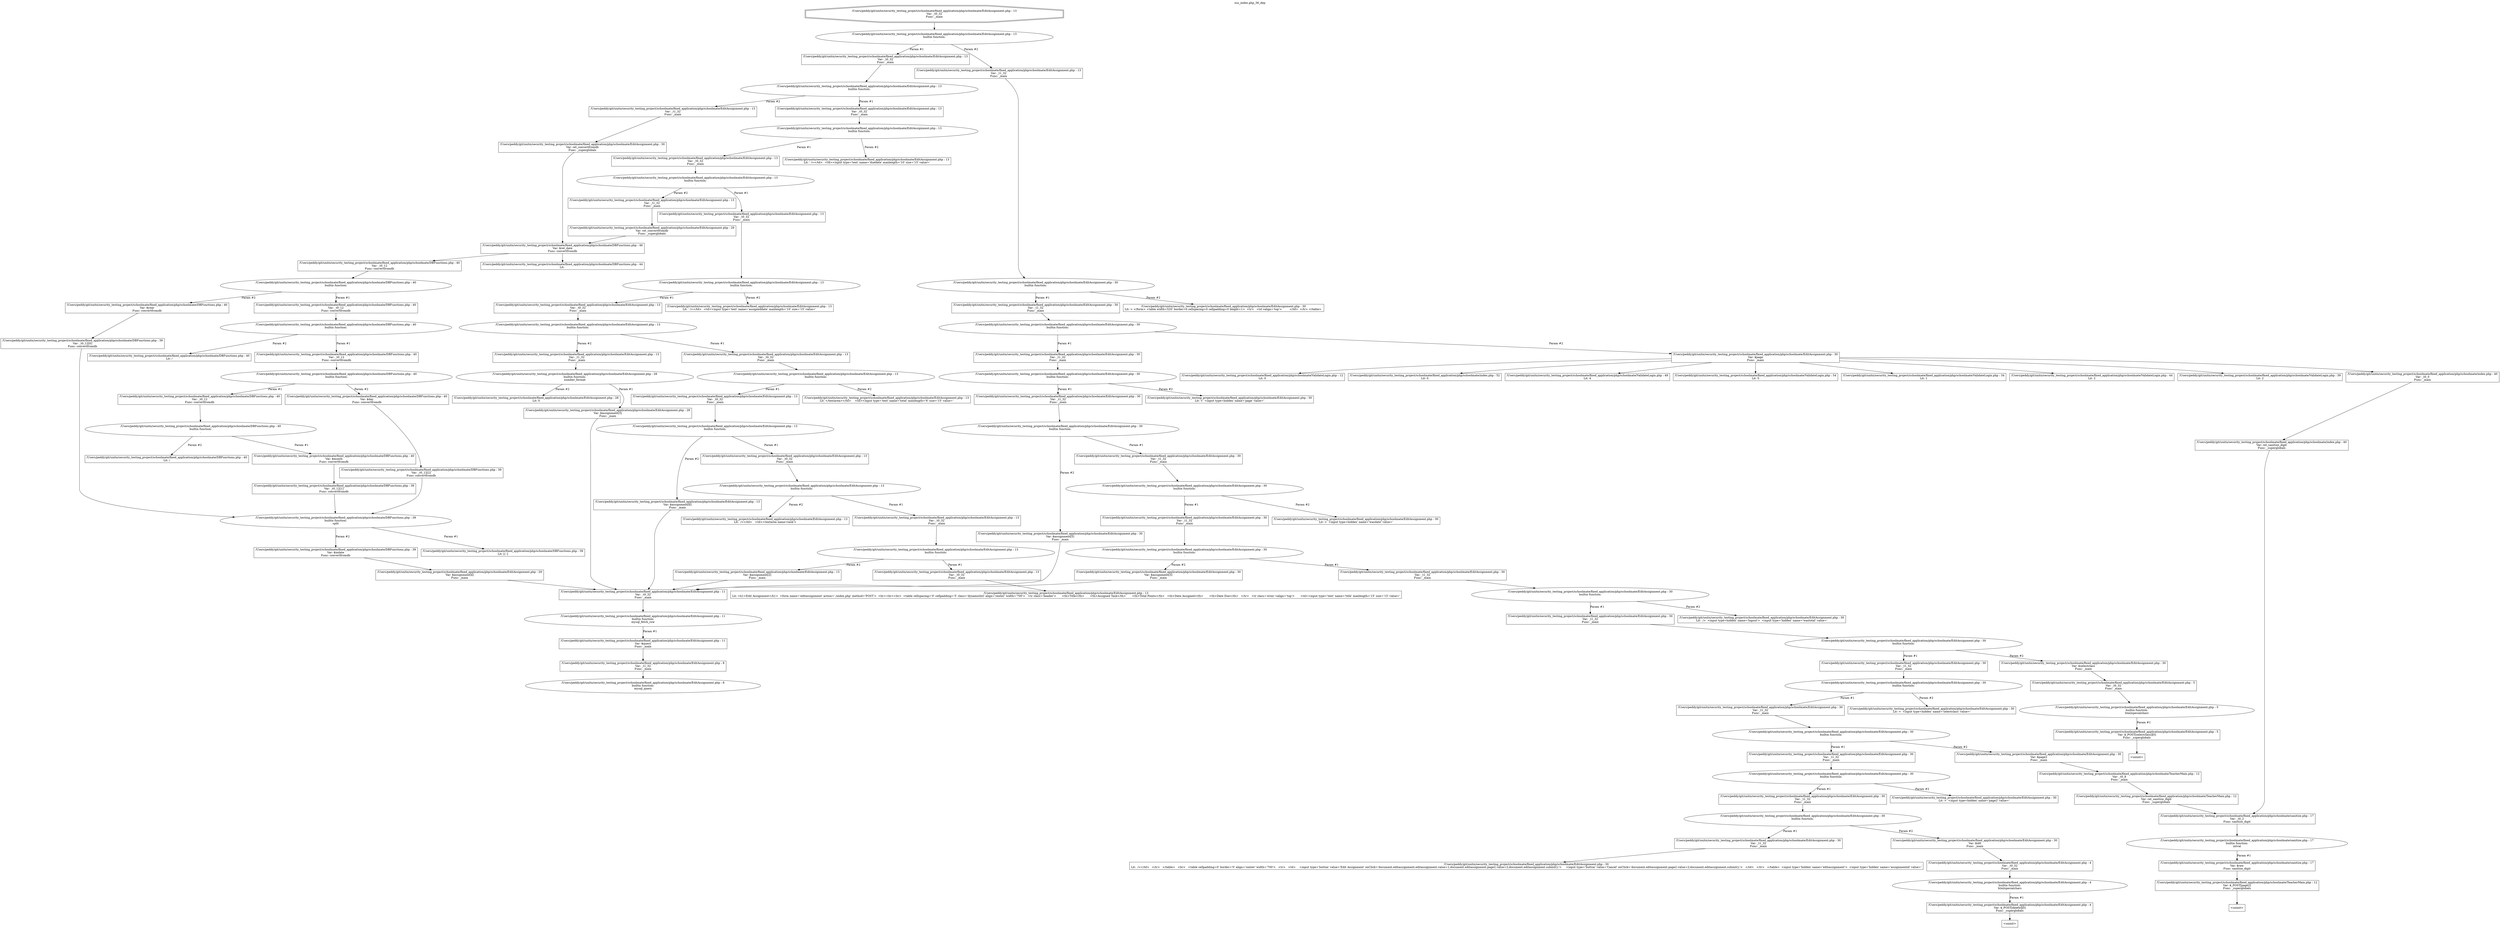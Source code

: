 digraph cfg {
  label="xss_index.php_36_dep";
  labelloc=t;
  n1 [shape=doubleoctagon, label="/Users/peddy/git/unitn/security_testing_project/schoolmate/fixed_application/php/schoolmate/EditAssignment.php : 13\nVar: _t0_32\nFunc: _main\n"];
  n2 [shape=ellipse, label="/Users/peddy/git/unitn/security_testing_project/schoolmate/fixed_application/php/schoolmate/EditAssignment.php : 13\nbuiltin function:\n.\n"];
  n3 [shape=box, label="/Users/peddy/git/unitn/security_testing_project/schoolmate/fixed_application/php/schoolmate/EditAssignment.php : 13\nVar: _t0_32\nFunc: _main\n"];
  n4 [shape=ellipse, label="/Users/peddy/git/unitn/security_testing_project/schoolmate/fixed_application/php/schoolmate/EditAssignment.php : 13\nbuiltin function:\n.\n"];
  n5 [shape=box, label="/Users/peddy/git/unitn/security_testing_project/schoolmate/fixed_application/php/schoolmate/EditAssignment.php : 13\nVar: _t0_32\nFunc: _main\n"];
  n6 [shape=ellipse, label="/Users/peddy/git/unitn/security_testing_project/schoolmate/fixed_application/php/schoolmate/EditAssignment.php : 13\nbuiltin function:\n.\n"];
  n7 [shape=box, label="/Users/peddy/git/unitn/security_testing_project/schoolmate/fixed_application/php/schoolmate/EditAssignment.php : 13\nVar: _t0_32\nFunc: _main\n"];
  n8 [shape=ellipse, label="/Users/peddy/git/unitn/security_testing_project/schoolmate/fixed_application/php/schoolmate/EditAssignment.php : 13\nbuiltin function:\n.\n"];
  n9 [shape=box, label="/Users/peddy/git/unitn/security_testing_project/schoolmate/fixed_application/php/schoolmate/EditAssignment.php : 13\nVar: _t0_32\nFunc: _main\n"];
  n10 [shape=ellipse, label="/Users/peddy/git/unitn/security_testing_project/schoolmate/fixed_application/php/schoolmate/EditAssignment.php : 13\nbuiltin function:\n.\n"];
  n11 [shape=box, label="/Users/peddy/git/unitn/security_testing_project/schoolmate/fixed_application/php/schoolmate/EditAssignment.php : 13\nVar: _t0_32\nFunc: _main\n"];
  n12 [shape=ellipse, label="/Users/peddy/git/unitn/security_testing_project/schoolmate/fixed_application/php/schoolmate/EditAssignment.php : 13\nbuiltin function:\n.\n"];
  n13 [shape=box, label="/Users/peddy/git/unitn/security_testing_project/schoolmate/fixed_application/php/schoolmate/EditAssignment.php : 13\nVar: _t0_32\nFunc: _main\n"];
  n14 [shape=ellipse, label="/Users/peddy/git/unitn/security_testing_project/schoolmate/fixed_application/php/schoolmate/EditAssignment.php : 13\nbuiltin function:\n.\n"];
  n15 [shape=box, label="/Users/peddy/git/unitn/security_testing_project/schoolmate/fixed_application/php/schoolmate/EditAssignment.php : 13\nVar: _t0_32\nFunc: _main\n"];
  n16 [shape=ellipse, label="/Users/peddy/git/unitn/security_testing_project/schoolmate/fixed_application/php/schoolmate/EditAssignment.php : 13\nbuiltin function:\n.\n"];
  n17 [shape=box, label="/Users/peddy/git/unitn/security_testing_project/schoolmate/fixed_application/php/schoolmate/EditAssignment.php : 13\nVar: _t0_32\nFunc: _main\n"];
  n18 [shape=ellipse, label="/Users/peddy/git/unitn/security_testing_project/schoolmate/fixed_application/php/schoolmate/EditAssignment.php : 13\nbuiltin function:\n.\n"];
  n19 [shape=box, label="/Users/peddy/git/unitn/security_testing_project/schoolmate/fixed_application/php/schoolmate/EditAssignment.php : 13\nVar: _t0_32\nFunc: _main\n"];
  n20 [shape=ellipse, label="/Users/peddy/git/unitn/security_testing_project/schoolmate/fixed_application/php/schoolmate/EditAssignment.php : 13\nbuiltin function:\n.\n"];
  n21 [shape=box, label="/Users/peddy/git/unitn/security_testing_project/schoolmate/fixed_application/php/schoolmate/EditAssignment.php : 13\nVar: _t0_32\nFunc: _main\n"];
  n22 [shape=box, label="/Users/peddy/git/unitn/security_testing_project/schoolmate/fixed_application/php/schoolmate/EditAssignment.php : 13\nLit: <h1>Edit Assignment</h1>  <form name='editassignment' action='./index.php' method='POST'>  <br><br><br>  <table cellspacing='0' cellpadding='5' class='dynamiclist' align='center' width='700'>   <tr class='header'>	<th>Title</th>	<th>Assigned Task</th>	<th>Total Points</th>	<th>Date Assigned</th>	<th>Date Due</th>   </tr>   <tr class='even' valign='top'>	<td><input type='text' name='title' maxlength='15' size='15' value='\n"];
  n23 [shape=box, label="/Users/peddy/git/unitn/security_testing_project/schoolmate/fixed_application/php/schoolmate/EditAssignment.php : 13\nVar: $assignment[2]\nFunc: _main\n"];
  n24 [shape=box, label="/Users/peddy/git/unitn/security_testing_project/schoolmate/fixed_application/php/schoolmate/EditAssignment.php : 11\nVar: _t0_32\nFunc: _main\n"];
  n25 [shape=ellipse, label="/Users/peddy/git/unitn/security_testing_project/schoolmate/fixed_application/php/schoolmate/EditAssignment.php : 11\nbuiltin function:\nmysql_fetch_row\n"];
  n26 [shape=box, label="/Users/peddy/git/unitn/security_testing_project/schoolmate/fixed_application/php/schoolmate/EditAssignment.php : 11\nVar: $query\nFunc: _main\n"];
  n27 [shape=box, label="/Users/peddy/git/unitn/security_testing_project/schoolmate/fixed_application/php/schoolmate/EditAssignment.php : 8\nVar: _t1_32\nFunc: _main\n"];
  n28 [shape=ellipse, label="/Users/peddy/git/unitn/security_testing_project/schoolmate/fixed_application/php/schoolmate/EditAssignment.php : 8\nbuiltin function:\nmysql_query\n"];
  n29 [shape=box, label="/Users/peddy/git/unitn/security_testing_project/schoolmate/fixed_application/php/schoolmate/EditAssignment.php : 13\nLit:  /></td>	<td><textarea name=task'>\n"];
  n30 [shape=box, label="/Users/peddy/git/unitn/security_testing_project/schoolmate/fixed_application/php/schoolmate/EditAssignment.php : 13\nVar: $assignment[6]\nFunc: _main\n"];
  n31 [shape=box, label="/Users/peddy/git/unitn/security_testing_project/schoolmate/fixed_application/php/schoolmate/EditAssignment.php : 13\nLit: </textarea></td>	<td><input type='text' name='total' maxlength='6' size='15' value='\n"];
  n32 [shape=box, label="/Users/peddy/git/unitn/security_testing_project/schoolmate/fixed_application/php/schoolmate/EditAssignment.php : 13\nVar: _t1_32\nFunc: _main\n"];
  n33 [shape=ellipse, label="/Users/peddy/git/unitn/security_testing_project/schoolmate/fixed_application/php/schoolmate/EditAssignment.php : 28\nbuiltin function:\nnumber_format\n"];
  n34 [shape=box, label="/Users/peddy/git/unitn/security_testing_project/schoolmate/fixed_application/php/schoolmate/EditAssignment.php : 28\nVar: $assignment[3]\nFunc: _main\n"];
  n35 [shape=box, label="/Users/peddy/git/unitn/security_testing_project/schoolmate/fixed_application/php/schoolmate/EditAssignment.php : 28\nLit: 0\n"];
  n36 [shape=box, label="/Users/peddy/git/unitn/security_testing_project/schoolmate/fixed_application/php/schoolmate/EditAssignment.php : 13\nLit: ' /></td>	<td><input type='text' name='assigneddate' maxlength='10' size='15' value='\n"];
  n37 [shape=box, label="/Users/peddy/git/unitn/security_testing_project/schoolmate/fixed_application/php/schoolmate/EditAssignment.php : 13\nVar: _t1_32\nFunc: _main\n"];
  n38 [shape=box, label="/Users/peddy/git/unitn/security_testing_project/schoolmate/fixed_application/php/schoolmate/EditAssignment.php : 29\nVar: ret_convertfromdb\nFunc: _superglobals\n"];
  n39 [shape=box, label="/Users/peddy/git/unitn/security_testing_project/schoolmate/fixed_application/php/schoolmate/DBFunctions.php : 46\nVar: $ret_date\nFunc: convertfromdb\n"];
  n40 [shape=box, label="/Users/peddy/git/unitn/security_testing_project/schoolmate/fixed_application/php/schoolmate/DBFunctions.php : 44\nLit: \n"];
  n41 [shape=box, label="/Users/peddy/git/unitn/security_testing_project/schoolmate/fixed_application/php/schoolmate/DBFunctions.php : 40\nVar: _t0_12\nFunc: convertfromdb\n"];
  n42 [shape=ellipse, label="/Users/peddy/git/unitn/security_testing_project/schoolmate/fixed_application/php/schoolmate/DBFunctions.php : 40\nbuiltin function:\n.\n"];
  n43 [shape=box, label="/Users/peddy/git/unitn/security_testing_project/schoolmate/fixed_application/php/schoolmate/DBFunctions.php : 40\nVar: _t0_12\nFunc: convertfromdb\n"];
  n44 [shape=ellipse, label="/Users/peddy/git/unitn/security_testing_project/schoolmate/fixed_application/php/schoolmate/DBFunctions.php : 40\nbuiltin function:\n.\n"];
  n45 [shape=box, label="/Users/peddy/git/unitn/security_testing_project/schoolmate/fixed_application/php/schoolmate/DBFunctions.php : 40\nVar: _t0_12\nFunc: convertfromdb\n"];
  n46 [shape=ellipse, label="/Users/peddy/git/unitn/security_testing_project/schoolmate/fixed_application/php/schoolmate/DBFunctions.php : 40\nbuiltin function:\n.\n"];
  n47 [shape=box, label="/Users/peddy/git/unitn/security_testing_project/schoolmate/fixed_application/php/schoolmate/DBFunctions.php : 40\nVar: _t0_12\nFunc: convertfromdb\n"];
  n48 [shape=ellipse, label="/Users/peddy/git/unitn/security_testing_project/schoolmate/fixed_application/php/schoolmate/DBFunctions.php : 40\nbuiltin function:\n.\n"];
  n49 [shape=box, label="/Users/peddy/git/unitn/security_testing_project/schoolmate/fixed_application/php/schoolmate/DBFunctions.php : 40\nVar: $month\nFunc: convertfromdb\n"];
  n50 [shape=box, label="/Users/peddy/git/unitn/security_testing_project/schoolmate/fixed_application/php/schoolmate/DBFunctions.php : 39\nVar: _t0_12[1]\nFunc: convertfromdb\n"];
  n51 [shape=ellipse, label="/Users/peddy/git/unitn/security_testing_project/schoolmate/fixed_application/php/schoolmate/DBFunctions.php : 39\nbuiltin function:\nsplit\n"];
  n52 [shape=box, label="/Users/peddy/git/unitn/security_testing_project/schoolmate/fixed_application/php/schoolmate/DBFunctions.php : 39\nLit: [/.-]\n"];
  n53 [shape=box, label="/Users/peddy/git/unitn/security_testing_project/schoolmate/fixed_application/php/schoolmate/DBFunctions.php : 39\nVar: $indate\nFunc: convertfromdb\n"];
  n54 [shape=box, label="/Users/peddy/git/unitn/security_testing_project/schoolmate/fixed_application/php/schoolmate/EditAssignment.php : 29\nVar: $assignment[4]\nFunc: _main\n"];
  n55 [shape=box, label="/Users/peddy/git/unitn/security_testing_project/schoolmate/fixed_application/php/schoolmate/DBFunctions.php : 40\nLit: /\n"];
  n56 [shape=box, label="/Users/peddy/git/unitn/security_testing_project/schoolmate/fixed_application/php/schoolmate/DBFunctions.php : 40\nVar: $day\nFunc: convertfromdb\n"];
  n57 [shape=box, label="/Users/peddy/git/unitn/security_testing_project/schoolmate/fixed_application/php/schoolmate/DBFunctions.php : 39\nVar: _t0_12[2]\nFunc: convertfromdb\n"];
  n58 [shape=box, label="/Users/peddy/git/unitn/security_testing_project/schoolmate/fixed_application/php/schoolmate/DBFunctions.php : 40\nLit: /\n"];
  n59 [shape=box, label="/Users/peddy/git/unitn/security_testing_project/schoolmate/fixed_application/php/schoolmate/DBFunctions.php : 40\nVar: $year\nFunc: convertfromdb\n"];
  n60 [shape=box, label="/Users/peddy/git/unitn/security_testing_project/schoolmate/fixed_application/php/schoolmate/DBFunctions.php : 39\nVar: _t0_12[0]\nFunc: convertfromdb\n"];
  n61 [shape=box, label="/Users/peddy/git/unitn/security_testing_project/schoolmate/fixed_application/php/schoolmate/EditAssignment.php : 13\nLit: ' /></td>	<td><input type='text' name='duedate' maxlength='10' size='15' value='\n"];
  n62 [shape=box, label="/Users/peddy/git/unitn/security_testing_project/schoolmate/fixed_application/php/schoolmate/EditAssignment.php : 13\nVar: _t1_32\nFunc: _main\n"];
  n63 [shape=box, label="/Users/peddy/git/unitn/security_testing_project/schoolmate/fixed_application/php/schoolmate/EditAssignment.php : 30\nVar: ret_convertfromdb\nFunc: _superglobals\n"];
  n64 [shape=box, label="/Users/peddy/git/unitn/security_testing_project/schoolmate/fixed_application/php/schoolmate/EditAssignment.php : 13\nVar: _t1_32\nFunc: _main\n"];
  n65 [shape=ellipse, label="/Users/peddy/git/unitn/security_testing_project/schoolmate/fixed_application/php/schoolmate/EditAssignment.php : 30\nbuiltin function:\n.\n"];
  n66 [shape=box, label="/Users/peddy/git/unitn/security_testing_project/schoolmate/fixed_application/php/schoolmate/EditAssignment.php : 30\nVar: _t1_32\nFunc: _main\n"];
  n67 [shape=ellipse, label="/Users/peddy/git/unitn/security_testing_project/schoolmate/fixed_application/php/schoolmate/EditAssignment.php : 30\nbuiltin function:\n.\n"];
  n68 [shape=box, label="/Users/peddy/git/unitn/security_testing_project/schoolmate/fixed_application/php/schoolmate/EditAssignment.php : 30\nVar: _t1_32\nFunc: _main\n"];
  n69 [shape=ellipse, label="/Users/peddy/git/unitn/security_testing_project/schoolmate/fixed_application/php/schoolmate/EditAssignment.php : 30\nbuiltin function:\n.\n"];
  n70 [shape=box, label="/Users/peddy/git/unitn/security_testing_project/schoolmate/fixed_application/php/schoolmate/EditAssignment.php : 30\nVar: _t1_32\nFunc: _main\n"];
  n71 [shape=ellipse, label="/Users/peddy/git/unitn/security_testing_project/schoolmate/fixed_application/php/schoolmate/EditAssignment.php : 30\nbuiltin function:\n.\n"];
  n72 [shape=box, label="/Users/peddy/git/unitn/security_testing_project/schoolmate/fixed_application/php/schoolmate/EditAssignment.php : 30\nVar: _t1_32\nFunc: _main\n"];
  n73 [shape=ellipse, label="/Users/peddy/git/unitn/security_testing_project/schoolmate/fixed_application/php/schoolmate/EditAssignment.php : 30\nbuiltin function:\n.\n"];
  n74 [shape=box, label="/Users/peddy/git/unitn/security_testing_project/schoolmate/fixed_application/php/schoolmate/EditAssignment.php : 30\nVar: _t1_32\nFunc: _main\n"];
  n75 [shape=ellipse, label="/Users/peddy/git/unitn/security_testing_project/schoolmate/fixed_application/php/schoolmate/EditAssignment.php : 30\nbuiltin function:\n.\n"];
  n76 [shape=box, label="/Users/peddy/git/unitn/security_testing_project/schoolmate/fixed_application/php/schoolmate/EditAssignment.php : 30\nVar: _t1_32\nFunc: _main\n"];
  n77 [shape=ellipse, label="/Users/peddy/git/unitn/security_testing_project/schoolmate/fixed_application/php/schoolmate/EditAssignment.php : 30\nbuiltin function:\n.\n"];
  n78 [shape=box, label="/Users/peddy/git/unitn/security_testing_project/schoolmate/fixed_application/php/schoolmate/EditAssignment.php : 30\nVar: _t1_32\nFunc: _main\n"];
  n79 [shape=ellipse, label="/Users/peddy/git/unitn/security_testing_project/schoolmate/fixed_application/php/schoolmate/EditAssignment.php : 30\nbuiltin function:\n.\n"];
  n80 [shape=box, label="/Users/peddy/git/unitn/security_testing_project/schoolmate/fixed_application/php/schoolmate/EditAssignment.php : 30\nVar: _t1_32\nFunc: _main\n"];
  n81 [shape=ellipse, label="/Users/peddy/git/unitn/security_testing_project/schoolmate/fixed_application/php/schoolmate/EditAssignment.php : 30\nbuiltin function:\n.\n"];
  n82 [shape=box, label="/Users/peddy/git/unitn/security_testing_project/schoolmate/fixed_application/php/schoolmate/EditAssignment.php : 30\nVar: _t1_32\nFunc: _main\n"];
  n83 [shape=ellipse, label="/Users/peddy/git/unitn/security_testing_project/schoolmate/fixed_application/php/schoolmate/EditAssignment.php : 30\nbuiltin function:\n.\n"];
  n84 [shape=box, label="/Users/peddy/git/unitn/security_testing_project/schoolmate/fixed_application/php/schoolmate/EditAssignment.php : 30\nVar: _t1_32\nFunc: _main\n"];
  n85 [shape=ellipse, label="/Users/peddy/git/unitn/security_testing_project/schoolmate/fixed_application/php/schoolmate/EditAssignment.php : 30\nbuiltin function:\n.\n"];
  n86 [shape=box, label="/Users/peddy/git/unitn/security_testing_project/schoolmate/fixed_application/php/schoolmate/EditAssignment.php : 30\nVar: _t1_32\nFunc: _main\n"];
  n87 [shape=ellipse, label="/Users/peddy/git/unitn/security_testing_project/schoolmate/fixed_application/php/schoolmate/EditAssignment.php : 30\nbuiltin function:\n.\n"];
  n88 [shape=box, label="/Users/peddy/git/unitn/security_testing_project/schoolmate/fixed_application/php/schoolmate/EditAssignment.php : 30\nVar: _t1_32\nFunc: _main\n"];
  n89 [shape=box, label="/Users/peddy/git/unitn/security_testing_project/schoolmate/fixed_application/php/schoolmate/EditAssignment.php : 30\nLit:  /></td>   </tr>   </table>   <br>   <table cellpadding=0' border='0' align='center' width='700'>   <tr>   <td>	<input type='button' value='Edit Assignment' onClick='document.editassignment.editassignment.value=1;document.editassignment.page2.value=2;document.editassignment.submit();'>	<input type='button' value='Cancel' onClick='document.editassignment.page2.value=2;document.editassignment.submit();'>   </td>   </tr>   </table>  <input type='hidden' name='editassignment'>  <input type='hidden' name='assignmentid' value='\n"];
  n90 [shape=box, label="/Users/peddy/git/unitn/security_testing_project/schoolmate/fixed_application/php/schoolmate/EditAssignment.php : 30\nVar: $id0\nFunc: _main\n"];
  n91 [shape=box, label="/Users/peddy/git/unitn/security_testing_project/schoolmate/fixed_application/php/schoolmate/EditAssignment.php : 4\nVar: _t0_32\nFunc: _main\n"];
  n92 [shape=ellipse, label="/Users/peddy/git/unitn/security_testing_project/schoolmate/fixed_application/php/schoolmate/EditAssignment.php : 4\nbuiltin function:\nhtmlspecialchars\n"];
  n93 [shape=box, label="/Users/peddy/git/unitn/security_testing_project/schoolmate/fixed_application/php/schoolmate/EditAssignment.php : 4\nVar: $_POST[delete][0]\nFunc: _superglobals\n"];
  n94 [shape=box, label="<uninit>"];
  n95 [shape=box, label="/Users/peddy/git/unitn/security_testing_project/schoolmate/fixed_application/php/schoolmate/EditAssignment.php : 30\nLit: >  <input type=hidden' name='page2' value='\n"];
  n96 [shape=box, label="/Users/peddy/git/unitn/security_testing_project/schoolmate/fixed_application/php/schoolmate/EditAssignment.php : 30\nVar: $page2\nFunc: _main\n"];
  n97 [shape=box, label="/Users/peddy/git/unitn/security_testing_project/schoolmate/fixed_application/php/schoolmate/TeacherMain.php : 12\nVar: _t0_8\nFunc: _main\n"];
  n98 [shape=box, label="/Users/peddy/git/unitn/security_testing_project/schoolmate/fixed_application/php/schoolmate/TeacherMain.php : 12\nVar: ret_sanitize_digit\nFunc: _superglobals\n"];
  n99 [shape=box, label="/Users/peddy/git/unitn/security_testing_project/schoolmate/fixed_application/php/schoolmate/sanitize.php : 17\nVar: _t0_2\nFunc: sanitize_digit\n"];
  n100 [shape=ellipse, label="/Users/peddy/git/unitn/security_testing_project/schoolmate/fixed_application/php/schoolmate/sanitize.php : 17\nbuiltin function:\nintval\n"];
  n101 [shape=box, label="/Users/peddy/git/unitn/security_testing_project/schoolmate/fixed_application/php/schoolmate/sanitize.php : 17\nVar: $raw\nFunc: sanitize_digit\n"];
  n102 [shape=box, label="/Users/peddy/git/unitn/security_testing_project/schoolmate/fixed_application/php/schoolmate/TeacherMain.php : 12\nVar: $_POST[page2]\nFunc: _superglobals\n"];
  n103 [shape=box, label="<uninit>"];
  n104 [shape=box, label="/Users/peddy/git/unitn/security_testing_project/schoolmate/fixed_application/php/schoolmate/EditAssignment.php : 30\nLit: >  <input type=hidden' name='selectclass' value='\n"];
  n105 [shape=box, label="/Users/peddy/git/unitn/security_testing_project/schoolmate/fixed_application/php/schoolmate/EditAssignment.php : 30\nVar: $selectclass\nFunc: _main\n"];
  n106 [shape=box, label="/Users/peddy/git/unitn/security_testing_project/schoolmate/fixed_application/php/schoolmate/EditAssignment.php : 5\nVar: _t0_32\nFunc: _main\n"];
  n107 [shape=ellipse, label="/Users/peddy/git/unitn/security_testing_project/schoolmate/fixed_application/php/schoolmate/EditAssignment.php : 5\nbuiltin function:\nhtmlspecialchars\n"];
  n108 [shape=box, label="/Users/peddy/git/unitn/security_testing_project/schoolmate/fixed_application/php/schoolmate/EditAssignment.php : 5\nVar: $_POST[selectclass][0]\nFunc: _superglobals\n"];
  n109 [shape=box, label="<uninit>"];
  n110 [shape=box, label="/Users/peddy/git/unitn/security_testing_project/schoolmate/fixed_application/php/schoolmate/EditAssignment.php : 30\nLit:  />  <input type=hidden' name='logout'>  <input type='hidden' name='wastotal' value='\n"];
  n111 [shape=box, label="/Users/peddy/git/unitn/security_testing_project/schoolmate/fixed_application/php/schoolmate/EditAssignment.php : 30\nVar: $assignment[3]\nFunc: _main\n"];
  n112 [shape=box, label="/Users/peddy/git/unitn/security_testing_project/schoolmate/fixed_application/php/schoolmate/EditAssignment.php : 30\nLit: >  <input type=hidden' name='wasdate' value='\n"];
  n113 [shape=box, label="/Users/peddy/git/unitn/security_testing_project/schoolmate/fixed_application/php/schoolmate/EditAssignment.php : 30\nVar: $assignment[5]\nFunc: _main\n"];
  n114 [shape=box, label="/Users/peddy/git/unitn/security_testing_project/schoolmate/fixed_application/php/schoolmate/EditAssignment.php : 30\nLit: >  <input type=hidden' name='page' value='\n"];
  n115 [shape=box, label="/Users/peddy/git/unitn/security_testing_project/schoolmate/fixed_application/php/schoolmate/EditAssignment.php : 30\nVar: $page\nFunc: _main\n"];
  n116 [shape=box, label="/Users/peddy/git/unitn/security_testing_project/schoolmate/fixed_application/php/schoolmate/ValidateLogin.php : 39\nLit: 2\n"];
  n117 [shape=box, label="/Users/peddy/git/unitn/security_testing_project/schoolmate/fixed_application/php/schoolmate/ValidateLogin.php : 12\nLit: 0\n"];
  n118 [shape=box, label="/Users/peddy/git/unitn/security_testing_project/schoolmate/fixed_application/php/schoolmate/index.php : 52\nLit: 0\n"];
  n119 [shape=box, label="/Users/peddy/git/unitn/security_testing_project/schoolmate/fixed_application/php/schoolmate/ValidateLogin.php : 49\nLit: 4\n"];
  n120 [shape=box, label="/Users/peddy/git/unitn/security_testing_project/schoolmate/fixed_application/php/schoolmate/index.php : 40\nVar: _t0_0\nFunc: _main\n"];
  n121 [shape=box, label="/Users/peddy/git/unitn/security_testing_project/schoolmate/fixed_application/php/schoolmate/index.php : 40\nVar: ret_sanitize_digit\nFunc: _superglobals\n"];
  n122 [shape=box, label="/Users/peddy/git/unitn/security_testing_project/schoolmate/fixed_application/php/schoolmate/ValidateLogin.php : 54\nLit: 5\n"];
  n123 [shape=box, label="/Users/peddy/git/unitn/security_testing_project/schoolmate/fixed_application/php/schoolmate/ValidateLogin.php : 34\nLit: 1\n"];
  n124 [shape=box, label="/Users/peddy/git/unitn/security_testing_project/schoolmate/fixed_application/php/schoolmate/ValidateLogin.php : 44\nLit: 2\n"];
  n125 [shape=box, label="/Users/peddy/git/unitn/security_testing_project/schoolmate/fixed_application/php/schoolmate/EditAssignment.php : 30\nLit: > </form> <table width=520' border=0 cellspacing=0 cellpadding=0 height=1>  <tr>   <td valign='top'>	&nbsp;   </td>  </tr> </table> \n"];
  n1 -> n2;
  n3 -> n4;
  n5 -> n6;
  n7 -> n8;
  n9 -> n10;
  n11 -> n12;
  n13 -> n14;
  n15 -> n16;
  n17 -> n18;
  n19 -> n20;
  n21 -> n22;
  n20 -> n21[label="Param #1"];
  n20 -> n23[label="Param #2"];
  n24 -> n25;
  n27 -> n28;
  n26 -> n27;
  n25 -> n26[label="Param #1"];
  n23 -> n24;
  n18 -> n19[label="Param #1"];
  n18 -> n29[label="Param #2"];
  n16 -> n17[label="Param #1"];
  n16 -> n30[label="Param #2"];
  n30 -> n24;
  n14 -> n15[label="Param #1"];
  n14 -> n31[label="Param #2"];
  n12 -> n13[label="Param #1"];
  n12 -> n32[label="Param #2"];
  n32 -> n33;
  n34 -> n24;
  n33 -> n34[label="Param #1"];
  n33 -> n35[label="Param #2"];
  n10 -> n11[label="Param #1"];
  n10 -> n36[label="Param #2"];
  n8 -> n9[label="Param #1"];
  n8 -> n37[label="Param #2"];
  n39 -> n40;
  n39 -> n41;
  n41 -> n42;
  n43 -> n44;
  n45 -> n46;
  n47 -> n48;
  n50 -> n51;
  n51 -> n52[label="Param #1"];
  n51 -> n53[label="Param #2"];
  n54 -> n24;
  n53 -> n54;
  n49 -> n50;
  n48 -> n49[label="Param #1"];
  n48 -> n55[label="Param #2"];
  n46 -> n47[label="Param #1"];
  n46 -> n56[label="Param #2"];
  n57 -> n51;
  n56 -> n57;
  n44 -> n45[label="Param #1"];
  n44 -> n58[label="Param #2"];
  n42 -> n43[label="Param #1"];
  n42 -> n59[label="Param #2"];
  n60 -> n51;
  n59 -> n60;
  n38 -> n39;
  n37 -> n38;
  n6 -> n7[label="Param #1"];
  n6 -> n61[label="Param #2"];
  n4 -> n5[label="Param #1"];
  n4 -> n62[label="Param #2"];
  n63 -> n39;
  n62 -> n63;
  n2 -> n3[label="Param #1"];
  n2 -> n64[label="Param #2"];
  n64 -> n65;
  n66 -> n67;
  n68 -> n69;
  n70 -> n71;
  n72 -> n73;
  n74 -> n75;
  n76 -> n77;
  n78 -> n79;
  n80 -> n81;
  n82 -> n83;
  n84 -> n85;
  n86 -> n87;
  n88 -> n89;
  n87 -> n88[label="Param #1"];
  n87 -> n90[label="Param #2"];
  n91 -> n92;
  n93 -> n94;
  n92 -> n93[label="Param #1"];
  n90 -> n91;
  n85 -> n86[label="Param #1"];
  n85 -> n95[label="Param #2"];
  n83 -> n84[label="Param #1"];
  n83 -> n96[label="Param #2"];
  n99 -> n100;
  n102 -> n103;
  n101 -> n102;
  n100 -> n101[label="Param #1"];
  n98 -> n99;
  n97 -> n98;
  n96 -> n97;
  n81 -> n82[label="Param #1"];
  n81 -> n104[label="Param #2"];
  n79 -> n80[label="Param #1"];
  n79 -> n105[label="Param #2"];
  n106 -> n107;
  n108 -> n109;
  n107 -> n108[label="Param #1"];
  n105 -> n106;
  n77 -> n78[label="Param #1"];
  n77 -> n110[label="Param #2"];
  n75 -> n76[label="Param #1"];
  n75 -> n111[label="Param #2"];
  n111 -> n24;
  n73 -> n74[label="Param #1"];
  n73 -> n112[label="Param #2"];
  n71 -> n72[label="Param #1"];
  n71 -> n113[label="Param #2"];
  n113 -> n24;
  n69 -> n70[label="Param #1"];
  n69 -> n114[label="Param #2"];
  n67 -> n68[label="Param #1"];
  n67 -> n115[label="Param #2"];
  n115 -> n116;
  n115 -> n117;
  n115 -> n118;
  n115 -> n119;
  n115 -> n120;
  n115 -> n122;
  n115 -> n123;
  n115 -> n124;
  n121 -> n99;
  n120 -> n121;
  n65 -> n66[label="Param #1"];
  n65 -> n125[label="Param #2"];
}
